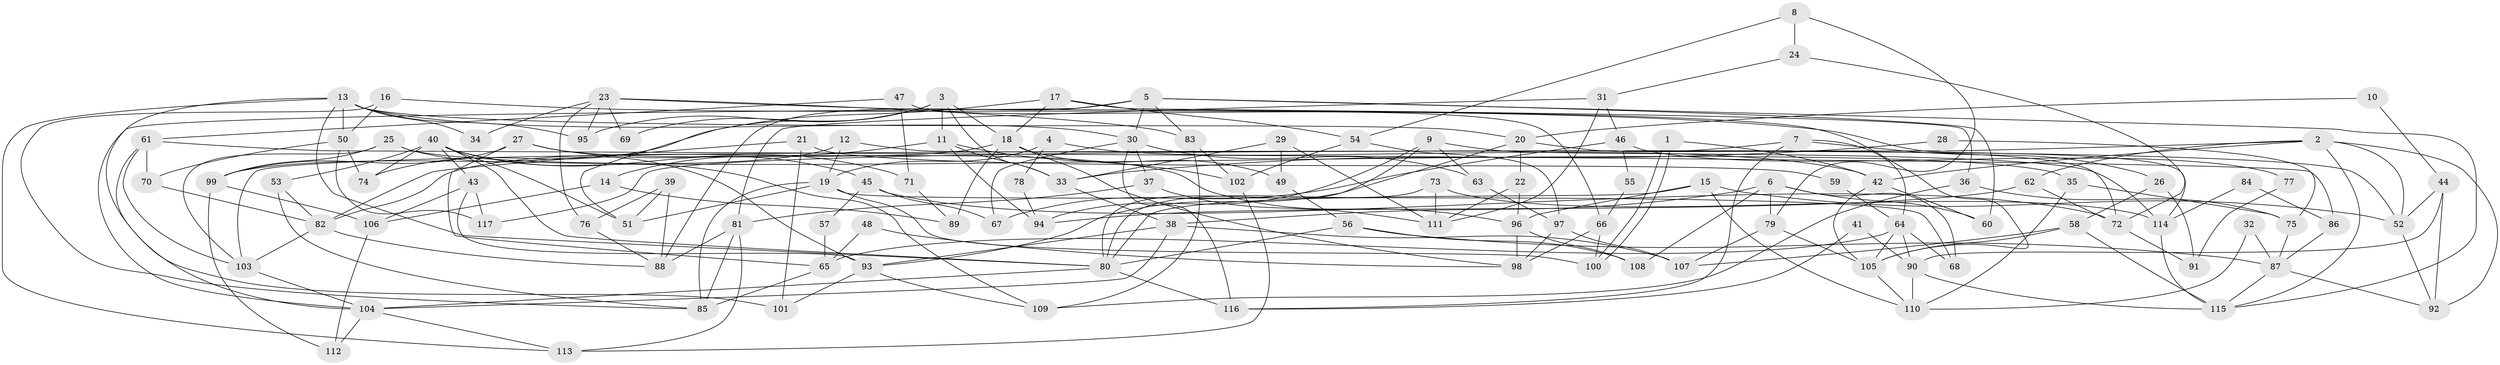 // coarse degree distribution, {3: 0.20689655172413793, 6: 0.1206896551724138, 2: 0.13793103448275862, 5: 0.13793103448275862, 7: 0.10344827586206896, 4: 0.1896551724137931, 10: 0.017241379310344827, 8: 0.034482758620689655, 14: 0.017241379310344827, 9: 0.034482758620689655}
// Generated by graph-tools (version 1.1) at 2025/54/03/04/25 21:54:24]
// undirected, 117 vertices, 234 edges
graph export_dot {
graph [start="1"]
  node [color=gray90,style=filled];
  1;
  2;
  3;
  4;
  5;
  6;
  7;
  8;
  9;
  10;
  11;
  12;
  13;
  14;
  15;
  16;
  17;
  18;
  19;
  20;
  21;
  22;
  23;
  24;
  25;
  26;
  27;
  28;
  29;
  30;
  31;
  32;
  33;
  34;
  35;
  36;
  37;
  38;
  39;
  40;
  41;
  42;
  43;
  44;
  45;
  46;
  47;
  48;
  49;
  50;
  51;
  52;
  53;
  54;
  55;
  56;
  57;
  58;
  59;
  60;
  61;
  62;
  63;
  64;
  65;
  66;
  67;
  68;
  69;
  70;
  71;
  72;
  73;
  74;
  75;
  76;
  77;
  78;
  79;
  80;
  81;
  82;
  83;
  84;
  85;
  86;
  87;
  88;
  89;
  90;
  91;
  92;
  93;
  94;
  95;
  96;
  97;
  98;
  99;
  100;
  101;
  102;
  103;
  104;
  105;
  106;
  107;
  108;
  109;
  110;
  111;
  112;
  113;
  114;
  115;
  116;
  117;
  1 -- 100;
  1 -- 100;
  1 -- 42;
  2 -- 42;
  2 -- 117;
  2 -- 52;
  2 -- 62;
  2 -- 92;
  2 -- 115;
  3 -- 18;
  3 -- 95;
  3 -- 11;
  3 -- 33;
  3 -- 51;
  3 -- 69;
  4 -- 42;
  4 -- 19;
  4 -- 78;
  5 -- 30;
  5 -- 104;
  5 -- 60;
  5 -- 83;
  5 -- 88;
  5 -- 115;
  6 -- 68;
  6 -- 79;
  6 -- 38;
  6 -- 60;
  6 -- 108;
  7 -- 116;
  7 -- 64;
  7 -- 26;
  7 -- 103;
  8 -- 24;
  8 -- 79;
  8 -- 54;
  9 -- 114;
  9 -- 80;
  9 -- 63;
  9 -- 94;
  10 -- 44;
  10 -- 20;
  11 -- 33;
  11 -- 14;
  11 -- 94;
  11 -- 102;
  12 -- 19;
  12 -- 52;
  12 -- 99;
  13 -- 50;
  13 -- 80;
  13 -- 20;
  13 -- 30;
  13 -- 34;
  13 -- 95;
  13 -- 101;
  13 -- 113;
  14 -- 106;
  14 -- 89;
  15 -- 96;
  15 -- 52;
  15 -- 80;
  15 -- 110;
  16 -- 50;
  16 -- 114;
  16 -- 85;
  17 -- 54;
  17 -- 18;
  17 -- 36;
  17 -- 74;
  18 -- 89;
  18 -- 82;
  18 -- 49;
  18 -- 98;
  19 -- 85;
  19 -- 51;
  19 -- 68;
  19 -- 100;
  20 -- 93;
  20 -- 22;
  20 -- 72;
  21 -- 82;
  21 -- 101;
  21 -- 59;
  22 -- 96;
  22 -- 111;
  23 -- 76;
  23 -- 83;
  23 -- 34;
  23 -- 69;
  23 -- 95;
  23 -- 105;
  24 -- 31;
  24 -- 72;
  25 -- 99;
  25 -- 103;
  25 -- 35;
  25 -- 93;
  26 -- 58;
  26 -- 91;
  27 -- 99;
  27 -- 65;
  27 -- 71;
  27 -- 96;
  28 -- 33;
  28 -- 75;
  29 -- 33;
  29 -- 49;
  29 -- 111;
  30 -- 37;
  30 -- 63;
  30 -- 67;
  30 -- 116;
  31 -- 81;
  31 -- 111;
  31 -- 46;
  32 -- 110;
  32 -- 87;
  33 -- 38;
  35 -- 75;
  35 -- 110;
  36 -- 109;
  36 -- 75;
  37 -- 81;
  37 -- 111;
  38 -- 104;
  38 -- 93;
  38 -- 107;
  39 -- 51;
  39 -- 88;
  39 -- 76;
  40 -- 109;
  40 -- 80;
  40 -- 43;
  40 -- 45;
  40 -- 51;
  40 -- 53;
  40 -- 74;
  41 -- 116;
  41 -- 90;
  42 -- 60;
  42 -- 105;
  43 -- 93;
  43 -- 106;
  43 -- 117;
  44 -- 92;
  44 -- 90;
  44 -- 52;
  45 -- 72;
  45 -- 57;
  45 -- 67;
  46 -- 67;
  46 -- 55;
  46 -- 77;
  47 -- 66;
  47 -- 61;
  47 -- 71;
  48 -- 65;
  48 -- 98;
  49 -- 56;
  50 -- 74;
  50 -- 70;
  50 -- 117;
  52 -- 92;
  53 -- 85;
  53 -- 82;
  54 -- 97;
  54 -- 102;
  55 -- 66;
  56 -- 87;
  56 -- 108;
  56 -- 80;
  57 -- 65;
  58 -- 105;
  58 -- 115;
  58 -- 107;
  59 -- 64;
  61 -- 104;
  61 -- 103;
  61 -- 70;
  61 -- 86;
  62 -- 94;
  62 -- 72;
  63 -- 97;
  64 -- 90;
  64 -- 105;
  64 -- 65;
  64 -- 68;
  65 -- 85;
  66 -- 100;
  66 -- 98;
  70 -- 82;
  71 -- 89;
  72 -- 91;
  73 -- 80;
  73 -- 111;
  73 -- 114;
  75 -- 87;
  76 -- 88;
  77 -- 91;
  78 -- 94;
  79 -- 105;
  79 -- 107;
  80 -- 104;
  80 -- 116;
  81 -- 113;
  81 -- 88;
  81 -- 85;
  82 -- 103;
  82 -- 88;
  83 -- 102;
  83 -- 109;
  84 -- 114;
  84 -- 86;
  86 -- 87;
  87 -- 92;
  87 -- 115;
  90 -- 115;
  90 -- 110;
  93 -- 101;
  93 -- 109;
  96 -- 98;
  96 -- 108;
  97 -- 107;
  97 -- 98;
  99 -- 106;
  99 -- 112;
  102 -- 113;
  103 -- 104;
  104 -- 113;
  104 -- 112;
  105 -- 110;
  106 -- 112;
  114 -- 115;
}
